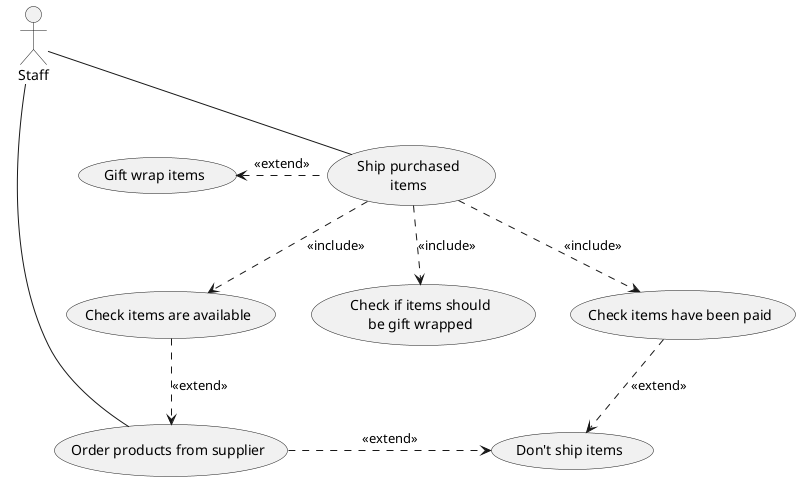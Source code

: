 @startuml shipping
actor :Staff: as Staff

usecase (Gift wrap items) as GiftWrap
usecase (Ship purchased\nitems) as ShipItems
usecase (Check items have been paid) as CheckItemsPaid
usecase (Check items are available) as CheckAvailability
usecase (Check if items should\nbe gift wrapped) as CheckGiftWrap
usecase (Order products from supplier) as ContactSupplier
usecase (Don't ship items) as NoShipping

Staff -- ShipItems
GiftWrap <. ShipItems : <<extend>>
ShipItems ..> CheckItemsPaid : <<include>>
ShipItems ..> CheckAvailability : <<include>>
ShipItems ..> CheckGiftWrap : <<include>>
Staff  -- ContactSupplier
CheckAvailability ..> ContactSupplier : <<extend>>
ContactSupplier .> NoShipping : <<extend>>
CheckItemsPaid ..> NoShipping : <<extend>>


@enduml
